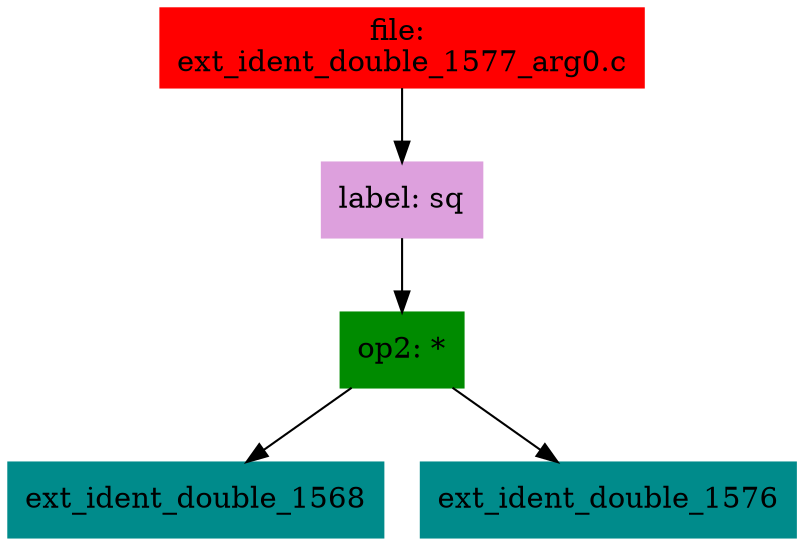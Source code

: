 digraph G {
node [shape=box]

0 [label="file: 
ext_ident_double_1577_arg0.c",color=red, style=filled]
1 [label="label: sq",color=plum, style=filled]
0 -> 1
2 [label="op2: *",color=green4, style=filled]
1 -> 2
3 [label="ext_ident_double_1568",color=cyan4, style=filled]
2 -> 3
293 [label="ext_ident_double_1576",color=cyan4, style=filled]
2 -> 293


}

